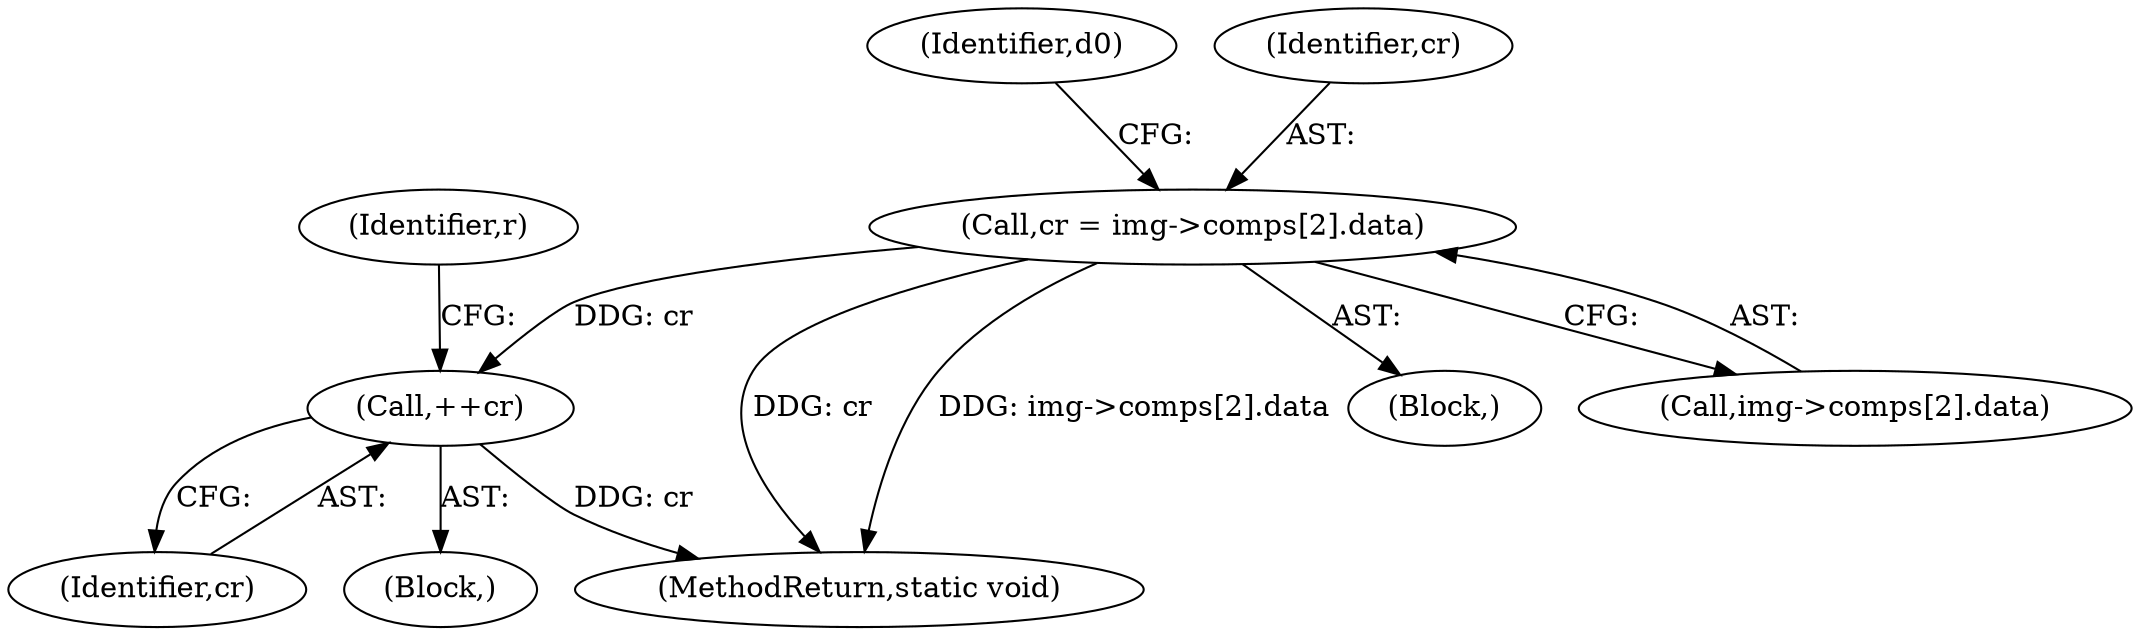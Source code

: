 digraph "0_openjpeg_15f081c89650dccee4aa4ae66f614c3fdb268767_2@array" {
"1000189" [label="(Call,cr = img->comps[2].data)"];
"1000276" [label="(Call,++cr)"];
"1000199" [label="(Identifier,d0)"];
"1000349" [label="(MethodReturn,static void)"];
"1000103" [label="(Block,)"];
"1000189" [label="(Call,cr = img->comps[2].data)"];
"1000191" [label="(Call,img->comps[2].data)"];
"1000277" [label="(Identifier,cr)"];
"1000190" [label="(Identifier,cr)"];
"1000276" [label="(Call,++cr)"];
"1000259" [label="(Block,)"];
"1000279" [label="(Identifier,r)"];
"1000189" -> "1000103"  [label="AST: "];
"1000189" -> "1000191"  [label="CFG: "];
"1000190" -> "1000189"  [label="AST: "];
"1000191" -> "1000189"  [label="AST: "];
"1000199" -> "1000189"  [label="CFG: "];
"1000189" -> "1000349"  [label="DDG: cr"];
"1000189" -> "1000349"  [label="DDG: img->comps[2].data"];
"1000189" -> "1000276"  [label="DDG: cr"];
"1000276" -> "1000259"  [label="AST: "];
"1000276" -> "1000277"  [label="CFG: "];
"1000277" -> "1000276"  [label="AST: "];
"1000279" -> "1000276"  [label="CFG: "];
"1000276" -> "1000349"  [label="DDG: cr"];
}
